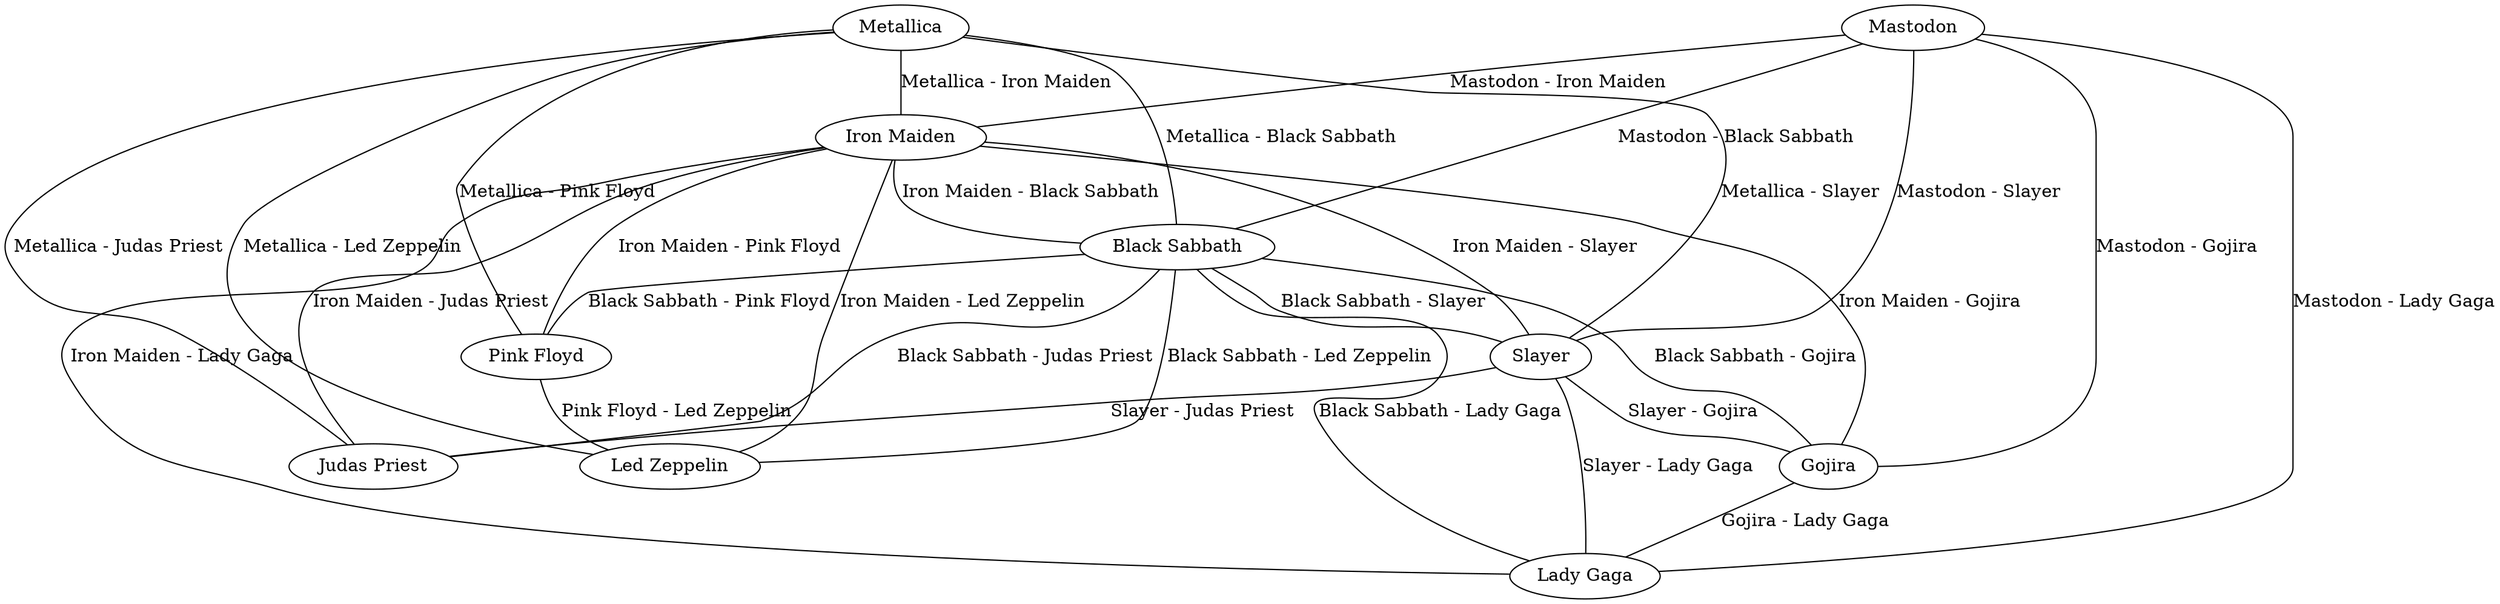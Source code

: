graph MusicGraph {

    // Nodes
    "Metallica";
    "Iron Maiden";
    "Black Sabbath";
    "Slayer";
    "Judas Priest";
    "Mastodon";
    "Gojira";
    "Lady Gaga";
    "Pink Floyd";
    "Led Zeppelin";

    // Edges
    "Metallica" -- "Iron Maiden" [label="Metallica - Iron Maiden", weight=2.0];
    "Metallica" -- "Black Sabbath" [label="Metallica - Black Sabbath", weight=2.0];
    "Metallica" -- "Slayer" [label="Metallica - Slayer", weight=1.0];
    "Metallica" -- "Judas Priest" [label="Metallica - Judas Priest", weight=1.0];
    "Metallica" -- "Pink Floyd" [label="Metallica - Pink Floyd", weight=1.0];
    "Metallica" -- "Led Zeppelin" [label="Metallica - Led Zeppelin", weight=1.0];

    "Iron Maiden" -- "Black Sabbath" [label="Iron Maiden - Black Sabbath", weight=3.0];
    "Iron Maiden" -- "Slayer" [label="Iron Maiden - Slayer", weight=2.0];
    "Iron Maiden" -- "Judas Priest" [label="Iron Maiden - Judas Priest", weight=1.0];
    "Iron Maiden" -- "Gojira" [label="Iron Maiden - Gojira", weight=1.0];
    "Iron Maiden" -- "Lady Gaga" [label="Iron Maiden - Lady Gaga", weight=1.0];
    "Iron Maiden" -- "Pink Floyd" [label="Iron Maiden - Pink Floyd", weight=1.0];
    "Iron Maiden" -- "Led Zeppelin" [label="Iron Maiden - Led Zeppelin", weight=1.0];

    "Black Sabbath" -- "Slayer" [label="Black Sabbath - Slayer", weight=2.0];
    "Black Sabbath" -- "Judas Priest" [label="Black Sabbath - Judas Priest", weight=1.0];
    "Black Sabbath" -- "Gojira" [label="Black Sabbath - Gojira", weight=1.0];
    "Black Sabbath" -- "Lady Gaga" [label="Black Sabbath - Lady Gaga", weight=1.0];
    "Black Sabbath" -- "Pink Floyd" [label="Black Sabbath - Pink Floyd", weight=1.0];
    "Black Sabbath" -- "Led Zeppelin" [label="Black Sabbath - Led Zeppelin", weight=1.0];

    "Slayer" -- "Judas Priest" [label="Slayer - Judas Priest", weight=1.0];
    "Slayer" -- "Gojira" [label="Slayer - Gojira", weight=1.0];
    "Slayer" -- "Lady Gaga" [label="Slayer - Lady Gaga", weight=1.0];

    "Mastodon" -- "Iron Maiden" [label="Mastodon - Iron Maiden", weight=1.0];
    "Mastodon" -- "Black Sabbath" [label="Mastodon - Black Sabbath", weight=1.0];
    "Mastodon" -- "Slayer" [label="Mastodon - Slayer", weight=1.0];
    "Mastodon" -- "Gojira" [label="Mastodon - Gojira", weight=1.0];
    "Mastodon" -- "Lady Gaga" [label="Mastodon - Lady Gaga", weight=1.0];

    "Gojira" -- "Lady Gaga" [label="Gojira - Lady Gaga", weight=1.0];

    "Pink Floyd" -- "Led Zeppelin" [label="Pink Floyd - Led Zeppelin", weight=1.0];
}
